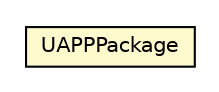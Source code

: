 #!/usr/local/bin/dot
#
# Class diagram 
# Generated by UMLGraph version R5_6-24-gf6e263 (http://www.umlgraph.org/)
#

digraph G {
	edge [fontname="Helvetica",fontsize=10,labelfontname="Helvetica",labelfontsize=10];
	node [fontname="Helvetica",fontsize=10,shape=plaintext];
	nodesep=0.25;
	ranksep=0.5;
	// org.universAAL.middleware.managers.api.UAPPPackage
	c8191524 [label=<<table title="org.universAAL.middleware.managers.api.UAPPPackage" border="0" cellborder="1" cellspacing="0" cellpadding="2" port="p" bgcolor="lemonChiffon" href="./UAPPPackage.html">
		<tr><td><table border="0" cellspacing="0" cellpadding="1">
<tr><td align="center" balign="center"> UAPPPackage </td></tr>
		</table></td></tr>
		</table>>, URL="./UAPPPackage.html", fontname="Helvetica", fontcolor="black", fontsize=10.0];
}

